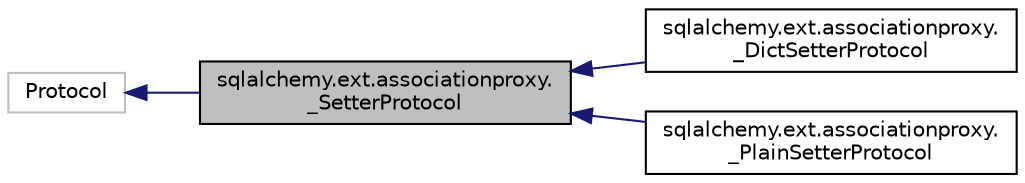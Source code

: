 digraph "sqlalchemy.ext.associationproxy._SetterProtocol"
{
 // LATEX_PDF_SIZE
  edge [fontname="Helvetica",fontsize="10",labelfontname="Helvetica",labelfontsize="10"];
  node [fontname="Helvetica",fontsize="10",shape=record];
  rankdir="LR";
  Node1 [label="sqlalchemy.ext.associationproxy.\l_SetterProtocol",height=0.2,width=0.4,color="black", fillcolor="grey75", style="filled", fontcolor="black",tooltip=" "];
  Node2 -> Node1 [dir="back",color="midnightblue",fontsize="10",style="solid",fontname="Helvetica"];
  Node2 [label="Protocol",height=0.2,width=0.4,color="grey75", fillcolor="white", style="filled",tooltip=" "];
  Node1 -> Node3 [dir="back",color="midnightblue",fontsize="10",style="solid",fontname="Helvetica"];
  Node3 [label="sqlalchemy.ext.associationproxy.\l_DictSetterProtocol",height=0.2,width=0.4,color="black", fillcolor="white", style="filled",URL="$classsqlalchemy_1_1ext_1_1associationproxy_1_1__DictSetterProtocol.html",tooltip=" "];
  Node1 -> Node4 [dir="back",color="midnightblue",fontsize="10",style="solid",fontname="Helvetica"];
  Node4 [label="sqlalchemy.ext.associationproxy.\l_PlainSetterProtocol",height=0.2,width=0.4,color="black", fillcolor="white", style="filled",URL="$classsqlalchemy_1_1ext_1_1associationproxy_1_1__PlainSetterProtocol.html",tooltip=" "];
}
